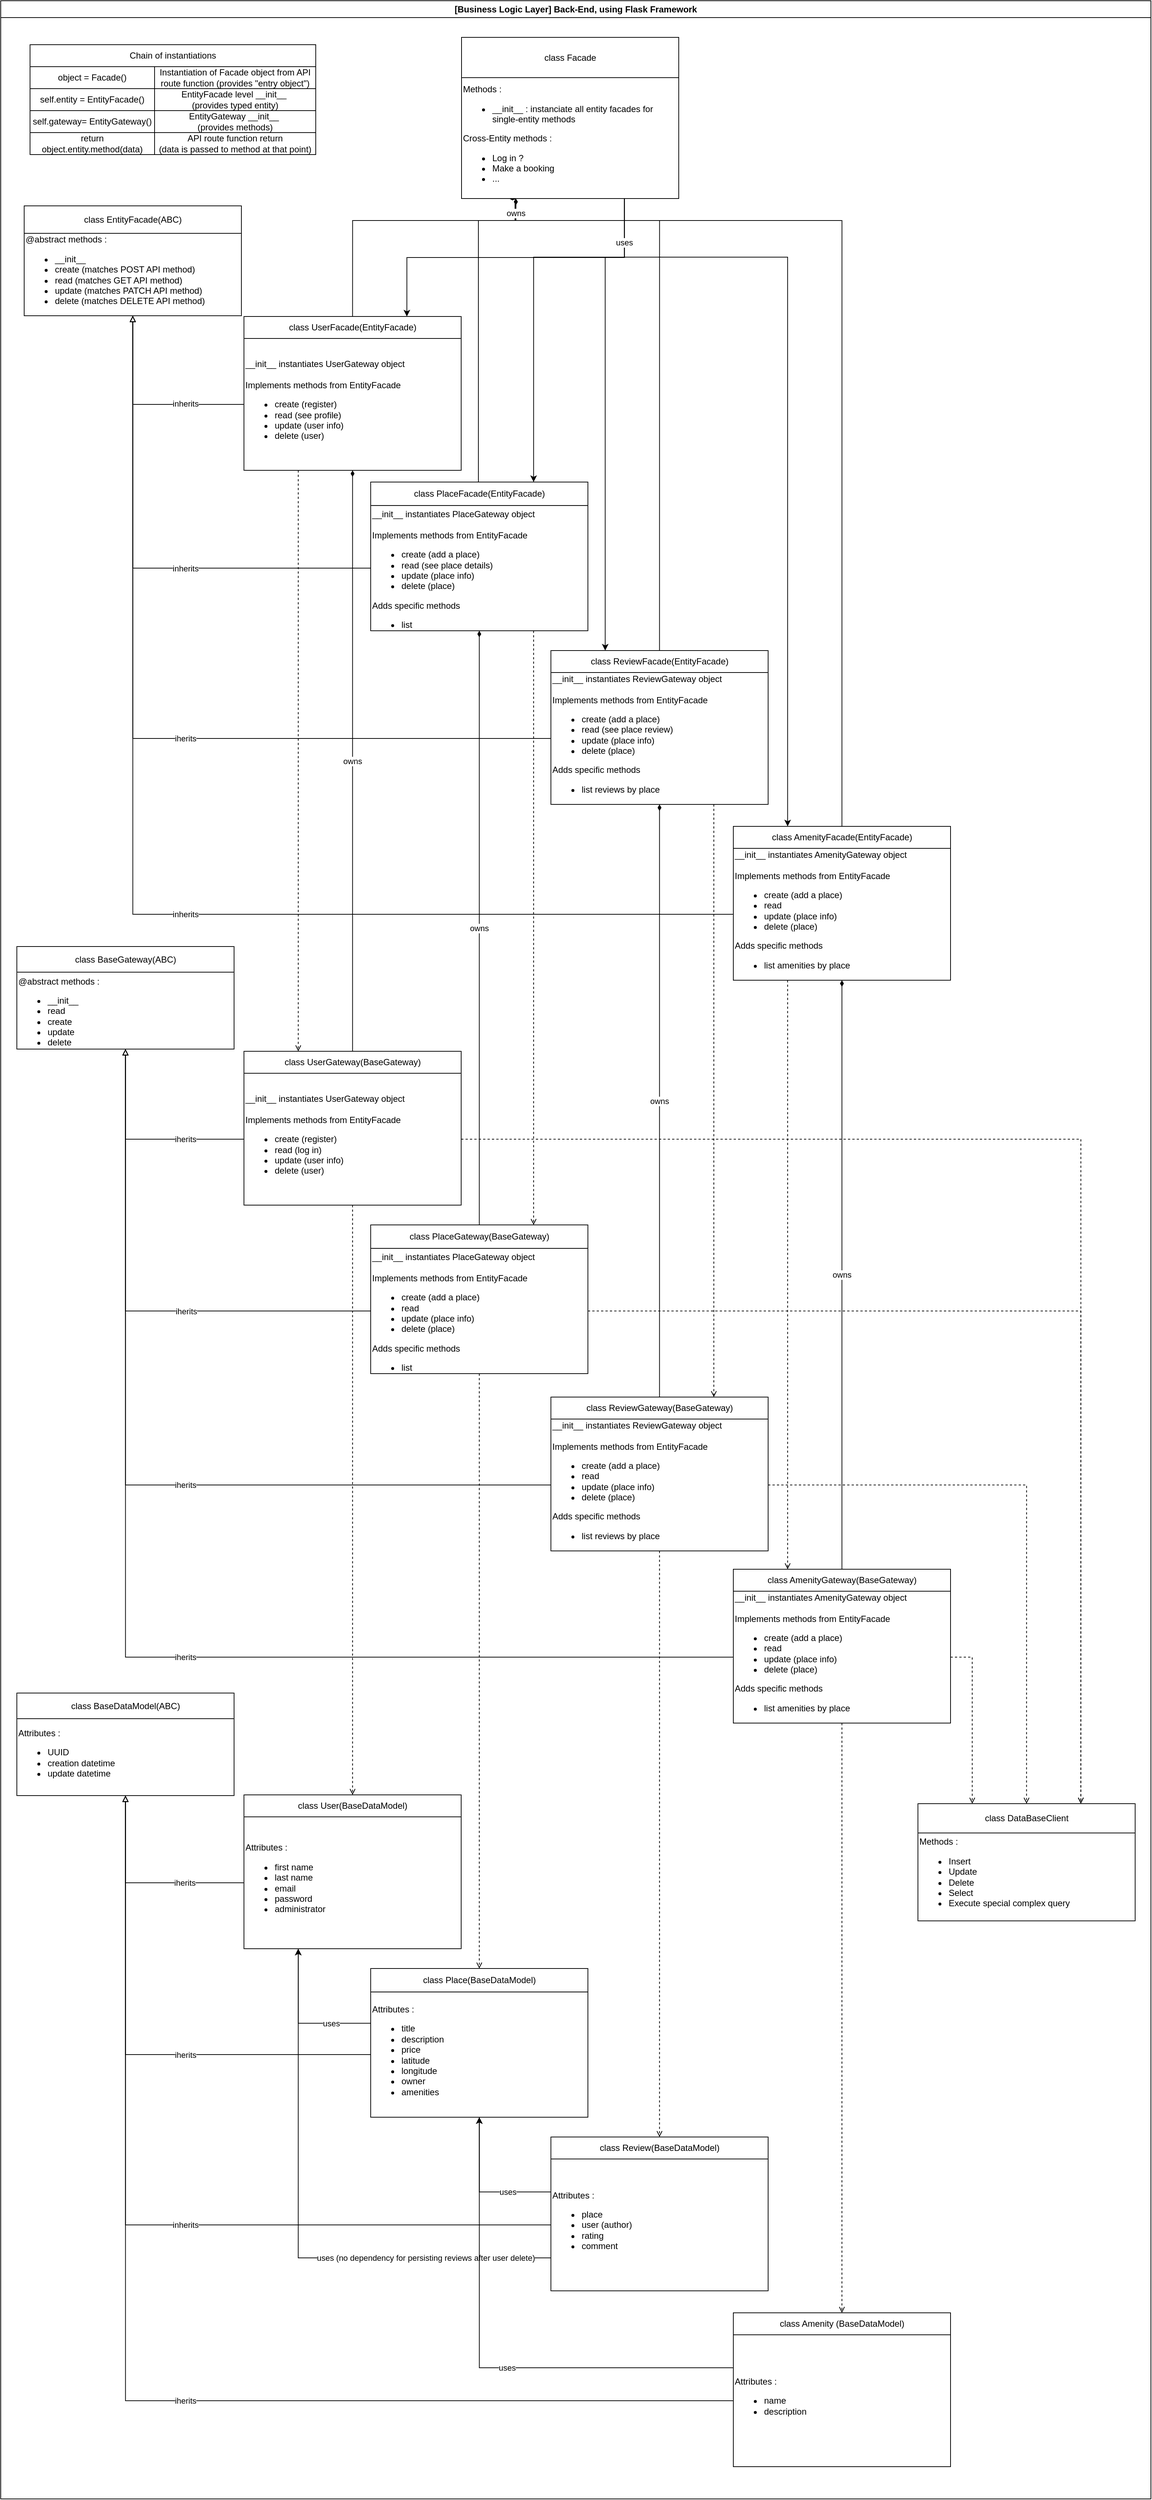 <mxfile version="26.0.14">
  <diagram name="Page-1" id="4iQGp0F2QipZq8b3e1VB">
    <mxGraphModel dx="1653" dy="1594" grid="1" gridSize="10" guides="1" tooltips="1" connect="1" arrows="1" fold="1" page="1" pageScale="1" pageWidth="850" pageHeight="1100" math="0" shadow="0">
      <root>
        <mxCell id="0" />
        <mxCell id="1" parent="0" />
        <mxCell id="23l5F8uYKbvvebpErHvh-3" value="[Business Logic Layer] Back-End, using Flask Framework" style="swimlane;whiteSpace=wrap;html=1;" parent="1" vertex="1">
          <mxGeometry x="-360" y="10" width="1570" height="3410" as="geometry">
            <mxRectangle x="243" y="310" width="350" height="30" as="alternateBounds" />
          </mxGeometry>
        </mxCell>
        <mxCell id="23l5F8uYKbvvebpErHvh-7" value="" style="group" parent="23l5F8uYKbvvebpErHvh-3" connectable="0" vertex="1">
          <mxGeometry x="332" y="431" width="296.5" height="210" as="geometry" />
        </mxCell>
        <mxCell id="23l5F8uYKbvvebpErHvh-8" value="" style="group" parent="23l5F8uYKbvvebpErHvh-7" connectable="0" vertex="1">
          <mxGeometry width="296.5" height="210" as="geometry" />
        </mxCell>
        <mxCell id="23l5F8uYKbvvebpErHvh-9" value="" style="group" parent="23l5F8uYKbvvebpErHvh-8" connectable="0" vertex="1">
          <mxGeometry width="296.5" height="210" as="geometry" />
        </mxCell>
        <mxCell id="23l5F8uYKbvvebpErHvh-10" value="class UserFacade(EntityFacade)" style="rounded=0;whiteSpace=wrap;html=1;" parent="23l5F8uYKbvvebpErHvh-9" vertex="1">
          <mxGeometry width="296.5" height="30" as="geometry" />
        </mxCell>
        <mxCell id="23l5F8uYKbvvebpErHvh-11" value="__init__ instantiates UserGateway object&lt;br&gt;&lt;br&gt;Implements methods from EntityFacade&lt;br&gt;&lt;ul&gt;&lt;li&gt;create (register)&lt;/li&gt;&lt;li&gt;read (see profile)&lt;/li&gt;&lt;li&gt;update (user info)&lt;/li&gt;&lt;li&gt;delete (user)&lt;/li&gt;&lt;/ul&gt;" style="rounded=0;whiteSpace=wrap;html=1;align=left;" parent="23l5F8uYKbvvebpErHvh-9" vertex="1">
          <mxGeometry y="30" width="296.5" height="180" as="geometry" />
        </mxCell>
        <mxCell id="23l5F8uYKbvvebpErHvh-15" value="" style="group" parent="23l5F8uYKbvvebpErHvh-3" connectable="0" vertex="1">
          <mxGeometry x="751" y="887" width="296.5" height="210" as="geometry" />
        </mxCell>
        <mxCell id="23l5F8uYKbvvebpErHvh-16" value="class ReviewFacade(EntityFacade)" style="rounded=0;whiteSpace=wrap;html=1;" parent="23l5F8uYKbvvebpErHvh-15" vertex="1">
          <mxGeometry width="296.5" height="30" as="geometry" />
        </mxCell>
        <mxCell id="23l5F8uYKbvvebpErHvh-17" value="&lt;br&gt;__init__ instantiates ReviewGateway object&lt;br&gt;&lt;br&gt;Implements methods from EntityFacade&lt;br&gt;&lt;ul&gt;&lt;li&gt;create (add a place)&lt;/li&gt;&lt;li&gt;read (see place review)&lt;/li&gt;&lt;li&gt;update (place info)&lt;/li&gt;&lt;li&gt;delete (place)&lt;/li&gt;&lt;/ul&gt;Adds specific methods&lt;br&gt;&lt;ul&gt;&lt;li&gt;list reviews by place&lt;/li&gt;&lt;/ul&gt;&lt;div&gt;&lt;br&gt;&lt;/div&gt;" style="rounded=0;whiteSpace=wrap;html=1;align=left;" parent="23l5F8uYKbvvebpErHvh-15" vertex="1">
          <mxGeometry y="30" width="296.5" height="180" as="geometry" />
        </mxCell>
        <mxCell id="23l5F8uYKbvvebpErHvh-18" style="edgeStyle=orthogonalEdgeStyle;rounded=0;orthogonalLoop=1;jettySize=auto;html=1;exitX=0.25;exitY=1;exitDx=0;exitDy=0;entryX=0.5;entryY=0;entryDx=0;entryDy=0;startArrow=diamondThin;startFill=1;endArrow=none;endFill=0;" parent="23l5F8uYKbvvebpErHvh-3" source="23l5F8uYKbvvebpErHvh-21" target="23l5F8uYKbvvebpErHvh-10" edge="1">
          <mxGeometry relative="1" as="geometry">
            <Array as="points">
              <mxPoint x="702" y="300" />
              <mxPoint x="480" y="300" />
            </Array>
          </mxGeometry>
        </mxCell>
        <mxCell id="23l5F8uYKbvvebpErHvh-19" value="" style="group" parent="23l5F8uYKbvvebpErHvh-3" connectable="0" vertex="1">
          <mxGeometry x="629" y="50" width="296.5" height="220" as="geometry" />
        </mxCell>
        <mxCell id="23l5F8uYKbvvebpErHvh-20" value="class Facade" style="rounded=0;whiteSpace=wrap;html=1;" parent="23l5F8uYKbvvebpErHvh-19" vertex="1">
          <mxGeometry width="296.5" height="55" as="geometry" />
        </mxCell>
        <mxCell id="23l5F8uYKbvvebpErHvh-21" value="&lt;div&gt;Methods :&lt;/div&gt;&lt;div&gt;&lt;ul&gt;&lt;li&gt;__init__ : instanciate all entity facades for single-entity methods&lt;/li&gt;&lt;/ul&gt;&lt;div&gt;Cross-Entity methods :&lt;/div&gt;&lt;/div&gt;&lt;div&gt;&lt;ul&gt;&lt;li&gt;Log in ?&lt;/li&gt;&lt;li&gt;Make a booking&lt;/li&gt;&lt;li&gt;...&lt;/li&gt;&lt;/ul&gt;&lt;/div&gt;" style="rounded=0;whiteSpace=wrap;html=1;align=left;" parent="23l5F8uYKbvvebpErHvh-19" vertex="1">
          <mxGeometry y="55" width="296.5" height="165" as="geometry" />
        </mxCell>
        <mxCell id="23l5F8uYKbvvebpErHvh-22" style="edgeStyle=orthogonalEdgeStyle;rounded=0;orthogonalLoop=1;jettySize=auto;html=1;exitX=0.25;exitY=1;exitDx=0;exitDy=0;entryX=0.5;entryY=0;entryDx=0;entryDy=0;startArrow=diamondThin;startFill=1;endArrow=none;endFill=0;" parent="23l5F8uYKbvvebpErHvh-3" source="23l5F8uYKbvvebpErHvh-21" target="23l5F8uYKbvvebpErHvh-13" edge="1">
          <mxGeometry relative="1" as="geometry">
            <Array as="points">
              <mxPoint x="703" y="300" />
              <mxPoint x="652" y="300" />
              <mxPoint x="652" y="657" />
            </Array>
          </mxGeometry>
        </mxCell>
        <mxCell id="23l5F8uYKbvvebpErHvh-23" style="edgeStyle=orthogonalEdgeStyle;rounded=0;orthogonalLoop=1;jettySize=auto;html=1;exitX=0.25;exitY=1;exitDx=0;exitDy=0;entryX=0.5;entryY=0;entryDx=0;entryDy=0;startArrow=diamondThin;startFill=1;endArrow=none;endFill=0;" parent="23l5F8uYKbvvebpErHvh-3" source="23l5F8uYKbvvebpErHvh-21" target="23l5F8uYKbvvebpErHvh-16" edge="1">
          <mxGeometry relative="1" as="geometry">
            <Array as="points">
              <mxPoint x="703" y="300" />
              <mxPoint x="899" y="300" />
            </Array>
          </mxGeometry>
        </mxCell>
        <mxCell id="23l5F8uYKbvvebpErHvh-29" value="inherits" style="edgeStyle=orthogonalEdgeStyle;rounded=0;orthogonalLoop=1;jettySize=auto;html=1;exitX=0.5;exitY=1;exitDx=0;exitDy=0;entryX=0;entryY=0.5;entryDx=0;entryDy=0;endArrow=none;endFill=0;startArrow=block;startFill=0;" parent="23l5F8uYKbvvebpErHvh-3" source="23l5F8uYKbvvebpErHvh-28" target="23l5F8uYKbvvebpErHvh-11" edge="1">
          <mxGeometry x="0.413" y="1" relative="1" as="geometry">
            <mxPoint as="offset" />
          </mxGeometry>
        </mxCell>
        <mxCell id="23l5F8uYKbvvebpErHvh-30" value="inherits" style="edgeStyle=orthogonalEdgeStyle;rounded=0;orthogonalLoop=1;jettySize=auto;html=1;exitX=0.5;exitY=1;exitDx=0;exitDy=0;entryX=0;entryY=0.5;entryDx=0;entryDy=0;endArrow=none;endFill=0;startArrow=block;startFill=0;" parent="23l5F8uYKbvvebpErHvh-3" source="23l5F8uYKbvvebpErHvh-28" target="23l5F8uYKbvvebpErHvh-14" edge="1">
          <mxGeometry x="0.244" relative="1" as="geometry">
            <mxPoint as="offset" />
          </mxGeometry>
        </mxCell>
        <mxCell id="23l5F8uYKbvvebpErHvh-31" value="iherits" style="edgeStyle=orthogonalEdgeStyle;rounded=0;orthogonalLoop=1;jettySize=auto;html=1;exitX=0.5;exitY=1;exitDx=0;exitDy=0;entryX=0;entryY=0.5;entryDx=0;entryDy=0;endArrow=none;endFill=0;startArrow=block;startFill=0;" parent="23l5F8uYKbvvebpErHvh-3" source="23l5F8uYKbvvebpErHvh-28" target="23l5F8uYKbvvebpErHvh-17" edge="1">
          <mxGeometry x="0.131" relative="1" as="geometry">
            <mxPoint as="offset" />
          </mxGeometry>
        </mxCell>
        <mxCell id="23l5F8uYKbvvebpErHvh-32" value="inherits" style="edgeStyle=orthogonalEdgeStyle;rounded=0;orthogonalLoop=1;jettySize=auto;html=1;exitX=0.5;exitY=1;exitDx=0;exitDy=0;entryX=0;entryY=0.5;entryDx=0;entryDy=0;endArrow=none;endFill=0;startArrow=block;startFill=0;" parent="23l5F8uYKbvvebpErHvh-3" source="23l5F8uYKbvvebpErHvh-28" target="23l5F8uYKbvvebpErHvh-40" edge="1">
          <mxGeometry x="0.086" relative="1" as="geometry">
            <mxPoint x="884" y="1105" as="targetPoint" />
            <mxPoint as="offset" />
          </mxGeometry>
        </mxCell>
        <mxCell id="23l5F8uYKbvvebpErHvh-38" value="" style="group" parent="23l5F8uYKbvvebpErHvh-3" connectable="0" vertex="1">
          <mxGeometry x="1000" y="1127" width="296.5" height="210" as="geometry" />
        </mxCell>
        <mxCell id="23l5F8uYKbvvebpErHvh-39" value="class AmenityFacade(EntityFacade)" style="rounded=0;whiteSpace=wrap;html=1;" parent="23l5F8uYKbvvebpErHvh-38" vertex="1">
          <mxGeometry width="296.5" height="30" as="geometry" />
        </mxCell>
        <mxCell id="23l5F8uYKbvvebpErHvh-40" value="&lt;br&gt;__init__ instantiates AmenityGateway object&lt;br&gt;&lt;br&gt;Implements methods from EntityFacade&lt;br&gt;&lt;ul&gt;&lt;li&gt;create (add a place)&lt;/li&gt;&lt;li&gt;read&lt;/li&gt;&lt;li&gt;update (place info)&lt;/li&gt;&lt;li&gt;delete (place)&lt;/li&gt;&lt;/ul&gt;Adds specific methods&lt;br&gt;&lt;ul&gt;&lt;li&gt;list amenities by place&lt;/li&gt;&lt;/ul&gt;&lt;div&gt;&lt;br&gt;&lt;/div&gt;" style="rounded=0;whiteSpace=wrap;html=1;align=left;" parent="23l5F8uYKbvvebpErHvh-38" vertex="1">
          <mxGeometry y="30" width="296.5" height="180" as="geometry" />
        </mxCell>
        <mxCell id="23l5F8uYKbvvebpErHvh-57" value="" style="group" parent="23l5F8uYKbvvebpErHvh-3" connectable="0" vertex="1">
          <mxGeometry x="22" y="2270" width="296.5" height="180" as="geometry" />
        </mxCell>
        <mxCell id="23l5F8uYKbvvebpErHvh-43" value="" style="group" parent="23l5F8uYKbvvebpErHvh-57" connectable="0" vertex="1">
          <mxGeometry y="40" width="296.5" height="140" as="geometry" />
        </mxCell>
        <mxCell id="23l5F8uYKbvvebpErHvh-44" value="" style="group" parent="23l5F8uYKbvvebpErHvh-43" connectable="0" vertex="1">
          <mxGeometry width="296.5" height="140" as="geometry" />
        </mxCell>
        <mxCell id="23l5F8uYKbvvebpErHvh-45" value="class BaseDataModel(ABC)" style="rounded=0;whiteSpace=wrap;html=1;" parent="23l5F8uYKbvvebpErHvh-44" vertex="1">
          <mxGeometry width="296.5" height="35" as="geometry" />
        </mxCell>
        <mxCell id="23l5F8uYKbvvebpErHvh-46" value="&lt;div&gt;Attributes :&lt;/div&gt;&lt;div&gt;&lt;ul&gt;&lt;li&gt;UUID&lt;/li&gt;&lt;li&gt;creation datetime&lt;/li&gt;&lt;li&gt;update datetime&lt;/li&gt;&lt;/ul&gt;&lt;/div&gt;" style="rounded=0;whiteSpace=wrap;html=1;align=left;" parent="23l5F8uYKbvvebpErHvh-44" vertex="1">
          <mxGeometry y="35" width="296.5" height="105" as="geometry" />
        </mxCell>
        <mxCell id="23l5F8uYKbvvebpErHvh-74" value="iherits" style="edgeStyle=orthogonalEdgeStyle;rounded=0;orthogonalLoop=1;jettySize=auto;html=1;exitX=0.5;exitY=1;exitDx=0;exitDy=0;entryX=0;entryY=0.5;entryDx=0;entryDy=0;endArrow=none;endFill=0;startArrow=block;startFill=0;" parent="23l5F8uYKbvvebpErHvh-3" source="23l5F8uYKbvvebpErHvh-37" target="23l5F8uYKbvvebpErHvh-62" edge="1">
          <mxGeometry x="0.438" relative="1" as="geometry">
            <mxPoint as="offset" />
          </mxGeometry>
        </mxCell>
        <mxCell id="23l5F8uYKbvvebpErHvh-75" value="iherits" style="edgeStyle=orthogonalEdgeStyle;rounded=0;orthogonalLoop=1;jettySize=auto;html=1;exitX=0.5;exitY=1;exitDx=0;exitDy=0;entryX=0;entryY=0.5;entryDx=0;entryDy=0;endArrow=none;endFill=0;startArrow=block;startFill=0;" parent="23l5F8uYKbvvebpErHvh-3" source="23l5F8uYKbvvebpErHvh-37" target="23l5F8uYKbvvebpErHvh-65" edge="1">
          <mxGeometry x="0.269" relative="1" as="geometry">
            <mxPoint x="1" as="offset" />
          </mxGeometry>
        </mxCell>
        <mxCell id="23l5F8uYKbvvebpErHvh-76" value="iherits" style="edgeStyle=orthogonalEdgeStyle;rounded=0;orthogonalLoop=1;jettySize=auto;html=1;exitX=0.5;exitY=1;exitDx=0;exitDy=0;entryX=0;entryY=0.5;entryDx=0;entryDy=0;endArrow=none;endFill=0;startArrow=block;startFill=0;" parent="23l5F8uYKbvvebpErHvh-3" source="23l5F8uYKbvvebpErHvh-37" target="23l5F8uYKbvvebpErHvh-68" edge="1">
          <mxGeometry x="0.151" relative="1" as="geometry">
            <mxPoint as="offset" />
          </mxGeometry>
        </mxCell>
        <mxCell id="23l5F8uYKbvvebpErHvh-77" value="iherits" style="edgeStyle=orthogonalEdgeStyle;rounded=0;orthogonalLoop=1;jettySize=auto;html=1;exitX=0.5;exitY=1;exitDx=0;exitDy=0;entryX=0;entryY=0.5;entryDx=0;entryDy=0;endArrow=none;endFill=0;startArrow=block;startFill=0;" parent="23l5F8uYKbvvebpErHvh-3" source="23l5F8uYKbvvebpErHvh-37" target="23l5F8uYKbvvebpErHvh-71" edge="1">
          <mxGeometry x="0.099" relative="1" as="geometry">
            <mxPoint x="232" y="2130" as="targetPoint" />
            <mxPoint as="offset" />
          </mxGeometry>
        </mxCell>
        <mxCell id="23l5F8uYKbvvebpErHvh-58" value="" style="group" parent="23l5F8uYKbvvebpErHvh-3" connectable="0" vertex="1">
          <mxGeometry x="332" y="1434" width="296.5" height="210" as="geometry" />
        </mxCell>
        <mxCell id="23l5F8uYKbvvebpErHvh-59" value="" style="group" parent="23l5F8uYKbvvebpErHvh-58" connectable="0" vertex="1">
          <mxGeometry width="296.5" height="210" as="geometry" />
        </mxCell>
        <mxCell id="23l5F8uYKbvvebpErHvh-60" value="" style="group" parent="23l5F8uYKbvvebpErHvh-59" connectable="0" vertex="1">
          <mxGeometry width="296.5" height="210" as="geometry" />
        </mxCell>
        <mxCell id="23l5F8uYKbvvebpErHvh-78" value="" style="group" parent="23l5F8uYKbvvebpErHvh-60" connectable="0" vertex="1">
          <mxGeometry width="296.5" height="210" as="geometry" />
        </mxCell>
        <mxCell id="23l5F8uYKbvvebpErHvh-61" value="class UserGateway(BaseGateway)" style="rounded=0;whiteSpace=wrap;html=1;" parent="23l5F8uYKbvvebpErHvh-78" vertex="1">
          <mxGeometry width="296.5" height="30" as="geometry" />
        </mxCell>
        <mxCell id="23l5F8uYKbvvebpErHvh-62" value="__init__ instantiates UserGateway object&lt;br&gt;&lt;br&gt;Implements methods from EntityFacade&lt;br&gt;&lt;ul&gt;&lt;li&gt;create (register)&lt;/li&gt;&lt;li&gt;read (log in)&lt;/li&gt;&lt;li&gt;update (user info)&lt;/li&gt;&lt;li&gt;delete (user)&lt;/li&gt;&lt;/ul&gt;" style="rounded=0;whiteSpace=wrap;html=1;align=left;" parent="23l5F8uYKbvvebpErHvh-78" vertex="1">
          <mxGeometry y="30" width="296.5" height="180" as="geometry" />
        </mxCell>
        <mxCell id="23l5F8uYKbvvebpErHvh-63" value="" style="group" parent="23l5F8uYKbvvebpErHvh-3" connectable="0" vertex="1">
          <mxGeometry x="505" y="1671" width="296.5" height="203" as="geometry" />
        </mxCell>
        <mxCell id="23l5F8uYKbvvebpErHvh-64" value="class PlaceGateway(BaseGateway)" style="rounded=0;whiteSpace=wrap;html=1;" parent="23l5F8uYKbvvebpErHvh-63" vertex="1">
          <mxGeometry width="296.5" height="32.053" as="geometry" />
        </mxCell>
        <mxCell id="23l5F8uYKbvvebpErHvh-65" value="&lt;br&gt;&lt;br&gt;__init__ instantiates PlaceGateway object&lt;br&gt;&lt;br&gt;Implements methods from EntityFacade&lt;br&gt;&lt;ul&gt;&lt;li&gt;create (add a place)&lt;/li&gt;&lt;li&gt;read&lt;/li&gt;&lt;li&gt;update (place info)&lt;/li&gt;&lt;li&gt;delete (place)&lt;/li&gt;&lt;/ul&gt;Adds specific methods&lt;br&gt;&lt;ul&gt;&lt;li&gt;list&lt;/li&gt;&lt;/ul&gt;&lt;div&gt;&lt;br&gt;&lt;/div&gt;" style="rounded=0;whiteSpace=wrap;html=1;align=left;" parent="23l5F8uYKbvvebpErHvh-63" vertex="1">
          <mxGeometry y="32.053" width="296.5" height="170.947" as="geometry" />
        </mxCell>
        <mxCell id="23l5F8uYKbvvebpErHvh-66" value="" style="group" parent="23l5F8uYKbvvebpErHvh-3" connectable="0" vertex="1">
          <mxGeometry x="751" y="1906" width="296.5" height="210" as="geometry" />
        </mxCell>
        <mxCell id="23l5F8uYKbvvebpErHvh-67" value="class ReviewGateway(BaseGateway)" style="rounded=0;whiteSpace=wrap;html=1;" parent="23l5F8uYKbvvebpErHvh-66" vertex="1">
          <mxGeometry width="296.5" height="30" as="geometry" />
        </mxCell>
        <mxCell id="23l5F8uYKbvvebpErHvh-68" value="&lt;br&gt;__init__ instantiates ReviewGateway object&lt;br&gt;&lt;br&gt;Implements methods from EntityFacade&lt;br&gt;&lt;ul&gt;&lt;li&gt;create (add a place)&lt;/li&gt;&lt;li&gt;read&lt;/li&gt;&lt;li&gt;update (place info)&lt;/li&gt;&lt;li&gt;delete (place)&lt;/li&gt;&lt;/ul&gt;Adds specific methods&lt;br&gt;&lt;ul&gt;&lt;li&gt;list reviews by place&lt;/li&gt;&lt;/ul&gt;&lt;div&gt;&lt;br&gt;&lt;/div&gt;" style="rounded=0;whiteSpace=wrap;html=1;align=left;" parent="23l5F8uYKbvvebpErHvh-66" vertex="1">
          <mxGeometry y="30" width="296.5" height="180" as="geometry" />
        </mxCell>
        <mxCell id="23l5F8uYKbvvebpErHvh-69" value="" style="group" parent="23l5F8uYKbvvebpErHvh-3" connectable="0" vertex="1">
          <mxGeometry x="1000" y="2141" width="296.5" height="210" as="geometry" />
        </mxCell>
        <mxCell id="23l5F8uYKbvvebpErHvh-70" value="class AmenityGateway(BaseGateway)" style="rounded=0;whiteSpace=wrap;html=1;" parent="23l5F8uYKbvvebpErHvh-69" vertex="1">
          <mxGeometry width="296.5" height="30" as="geometry" />
        </mxCell>
        <mxCell id="23l5F8uYKbvvebpErHvh-71" value="&lt;br&gt;__init__ instantiates AmenityGateway object&lt;br&gt;&lt;br&gt;Implements methods from EntityFacade&lt;br&gt;&lt;ul&gt;&lt;li&gt;create (add a place)&lt;/li&gt;&lt;li&gt;read&lt;/li&gt;&lt;li&gt;update (place info)&lt;/li&gt;&lt;li&gt;delete (place)&lt;/li&gt;&lt;/ul&gt;Adds specific methods&lt;br&gt;&lt;ul&gt;&lt;li&gt;list amenities by place&lt;/li&gt;&lt;/ul&gt;&lt;div&gt;&lt;br&gt;&lt;/div&gt;" style="rounded=0;whiteSpace=wrap;html=1;align=left;" parent="23l5F8uYKbvvebpErHvh-69" vertex="1">
          <mxGeometry y="30" width="296.5" height="180" as="geometry" />
        </mxCell>
        <mxCell id="23l5F8uYKbvvebpErHvh-79" value="" style="group" parent="23l5F8uYKbvvebpErHvh-3" connectable="0" vertex="1">
          <mxGeometry x="505" y="657" width="296.5" height="203" as="geometry" />
        </mxCell>
        <mxCell id="23l5F8uYKbvvebpErHvh-13" value="class PlaceFacade(EntityFacade)" style="rounded=0;whiteSpace=wrap;html=1;" parent="23l5F8uYKbvvebpErHvh-79" vertex="1">
          <mxGeometry width="296.5" height="32.053" as="geometry" />
        </mxCell>
        <mxCell id="23l5F8uYKbvvebpErHvh-14" value="&lt;br&gt;&lt;br&gt;__init__ instantiates PlaceGateway object&lt;br&gt;&lt;br&gt;Implements methods from EntityFacade&lt;br&gt;&lt;ul&gt;&lt;li&gt;create (add a place)&lt;/li&gt;&lt;li&gt;read (see place details)&lt;/li&gt;&lt;li&gt;update (place info)&lt;/li&gt;&lt;li&gt;delete (place)&lt;/li&gt;&lt;/ul&gt;Adds specific methods&lt;br&gt;&lt;ul&gt;&lt;li&gt;list&lt;/li&gt;&lt;/ul&gt;&lt;div&gt;&lt;br&gt;&lt;/div&gt;" style="rounded=0;whiteSpace=wrap;html=1;align=left;" parent="23l5F8uYKbvvebpErHvh-79" vertex="1">
          <mxGeometry y="32.053" width="296.5" height="170.947" as="geometry" />
        </mxCell>
        <mxCell id="23l5F8uYKbvvebpErHvh-80" value="owns" style="edgeStyle=orthogonalEdgeStyle;rounded=0;orthogonalLoop=1;jettySize=auto;html=1;exitX=0.5;exitY=1;exitDx=0;exitDy=0;entryX=0.5;entryY=0;entryDx=0;entryDy=0;endArrow=none;endFill=0;startArrow=diamondThin;startFill=1;" parent="23l5F8uYKbvvebpErHvh-3" source="23l5F8uYKbvvebpErHvh-11" target="23l5F8uYKbvvebpErHvh-61" edge="1">
          <mxGeometry relative="1" as="geometry" />
        </mxCell>
        <mxCell id="23l5F8uYKbvvebpErHvh-81" value="owns" style="edgeStyle=orthogonalEdgeStyle;rounded=0;orthogonalLoop=1;jettySize=auto;html=1;exitX=0.5;exitY=1;exitDx=0;exitDy=0;entryX=0.5;entryY=0;entryDx=0;entryDy=0;startArrow=diamondThin;startFill=1;endArrow=none;endFill=0;" parent="23l5F8uYKbvvebpErHvh-3" source="23l5F8uYKbvvebpErHvh-14" target="23l5F8uYKbvvebpErHvh-64" edge="1">
          <mxGeometry relative="1" as="geometry" />
        </mxCell>
        <mxCell id="23l5F8uYKbvvebpErHvh-82" value="owns" style="edgeStyle=orthogonalEdgeStyle;rounded=0;orthogonalLoop=1;jettySize=auto;html=1;exitX=0.5;exitY=1;exitDx=0;exitDy=0;entryX=0.5;entryY=0;entryDx=0;entryDy=0;endArrow=none;endFill=0;startArrow=diamondThin;startFill=1;" parent="23l5F8uYKbvvebpErHvh-3" source="23l5F8uYKbvvebpErHvh-17" target="23l5F8uYKbvvebpErHvh-67" edge="1">
          <mxGeometry relative="1" as="geometry" />
        </mxCell>
        <mxCell id="23l5F8uYKbvvebpErHvh-83" value="owns" style="edgeStyle=orthogonalEdgeStyle;rounded=0;orthogonalLoop=1;jettySize=auto;html=1;exitX=0.5;exitY=1;exitDx=0;exitDy=0;entryX=0.5;entryY=0;entryDx=0;entryDy=0;endArrow=none;endFill=0;startArrow=diamondThin;startFill=1;" parent="23l5F8uYKbvvebpErHvh-3" source="23l5F8uYKbvvebpErHvh-40" target="23l5F8uYKbvvebpErHvh-70" edge="1">
          <mxGeometry relative="1" as="geometry" />
        </mxCell>
        <mxCell id="23l5F8uYKbvvebpErHvh-84" value="" style="group" parent="23l5F8uYKbvvebpErHvh-3" connectable="0" vertex="1">
          <mxGeometry x="1000" y="3156" width="296.5" height="210" as="geometry" />
        </mxCell>
        <mxCell id="23l5F8uYKbvvebpErHvh-85" value="class Amenity (BaseDataModel)" style="rounded=0;whiteSpace=wrap;html=1;" parent="23l5F8uYKbvvebpErHvh-84" vertex="1">
          <mxGeometry width="296.5" height="30" as="geometry" />
        </mxCell>
        <mxCell id="23l5F8uYKbvvebpErHvh-86" value="&lt;div&gt;Attributes :&lt;/div&gt;&lt;div&gt;&lt;ul&gt;&lt;li&gt;name&lt;/li&gt;&lt;li&gt;description&lt;/li&gt;&lt;/ul&gt;&lt;/div&gt;" style="rounded=0;whiteSpace=wrap;html=1;align=left;" parent="23l5F8uYKbvvebpErHvh-84" vertex="1">
          <mxGeometry y="30" width="296.5" height="180" as="geometry" />
        </mxCell>
        <mxCell id="23l5F8uYKbvvebpErHvh-87" value="" style="group" parent="23l5F8uYKbvvebpErHvh-3" connectable="0" vertex="1">
          <mxGeometry x="751" y="2916" width="296.5" height="210" as="geometry" />
        </mxCell>
        <mxCell id="23l5F8uYKbvvebpErHvh-88" value="class Review(BaseDataModel)" style="rounded=0;whiteSpace=wrap;html=1;" parent="23l5F8uYKbvvebpErHvh-87" vertex="1">
          <mxGeometry width="296.5" height="30" as="geometry" />
        </mxCell>
        <mxCell id="23l5F8uYKbvvebpErHvh-89" value="&lt;div&gt;Attributes :&lt;/div&gt;&lt;div&gt;&lt;ul&gt;&lt;li&gt;place&lt;/li&gt;&lt;li&gt;user (author)&lt;/li&gt;&lt;li&gt;rating&lt;/li&gt;&lt;li&gt;comment&lt;/li&gt;&lt;/ul&gt;&lt;/div&gt;" style="rounded=0;whiteSpace=wrap;html=1;align=left;" parent="23l5F8uYKbvvebpErHvh-87" vertex="1">
          <mxGeometry y="30" width="296.5" height="180" as="geometry" />
        </mxCell>
        <mxCell id="23l5F8uYKbvvebpErHvh-90" value="" style="group" parent="23l5F8uYKbvvebpErHvh-3" connectable="0" vertex="1">
          <mxGeometry x="505" y="2686" width="296.5" height="203" as="geometry" />
        </mxCell>
        <mxCell id="23l5F8uYKbvvebpErHvh-91" value="class Place(BaseDataModel)" style="rounded=0;whiteSpace=wrap;html=1;" parent="23l5F8uYKbvvebpErHvh-90" vertex="1">
          <mxGeometry width="296.5" height="32.053" as="geometry" />
        </mxCell>
        <mxCell id="23l5F8uYKbvvebpErHvh-92" value="&lt;div&gt;Attributes :&lt;/div&gt;&lt;div&gt;&lt;ul&gt;&lt;li&gt;title&lt;/li&gt;&lt;li&gt;description&lt;/li&gt;&lt;li&gt;price&lt;/li&gt;&lt;li&gt;latitude&lt;/li&gt;&lt;li&gt;longitude&lt;/li&gt;&lt;li&gt;owner&lt;/li&gt;&lt;li&gt;amenities&lt;/li&gt;&lt;/ul&gt;&lt;/div&gt;" style="rounded=0;whiteSpace=wrap;html=1;align=left;" parent="23l5F8uYKbvvebpErHvh-90" vertex="1">
          <mxGeometry y="32.053" width="296.5" height="170.947" as="geometry" />
        </mxCell>
        <mxCell id="23l5F8uYKbvvebpErHvh-93" value="" style="group" parent="23l5F8uYKbvvebpErHvh-3" connectable="0" vertex="1">
          <mxGeometry x="332" y="2449" width="296.5" height="210" as="geometry" />
        </mxCell>
        <mxCell id="23l5F8uYKbvvebpErHvh-94" value="" style="group" parent="23l5F8uYKbvvebpErHvh-93" connectable="0" vertex="1">
          <mxGeometry width="296.5" height="210" as="geometry" />
        </mxCell>
        <mxCell id="23l5F8uYKbvvebpErHvh-95" value="" style="group" parent="23l5F8uYKbvvebpErHvh-94" connectable="0" vertex="1">
          <mxGeometry width="296.5" height="210" as="geometry" />
        </mxCell>
        <mxCell id="23l5F8uYKbvvebpErHvh-96" value="" style="group" parent="23l5F8uYKbvvebpErHvh-95" connectable="0" vertex="1">
          <mxGeometry width="296.5" height="210" as="geometry" />
        </mxCell>
        <mxCell id="23l5F8uYKbvvebpErHvh-97" value="class User(BaseDataModel)" style="rounded=0;whiteSpace=wrap;html=1;" parent="23l5F8uYKbvvebpErHvh-96" vertex="1">
          <mxGeometry width="296.5" height="30" as="geometry" />
        </mxCell>
        <mxCell id="23l5F8uYKbvvebpErHvh-98" value="Attributes :&lt;div&gt;&lt;ul&gt;&lt;li&gt;first name&lt;/li&gt;&lt;li&gt;last name&lt;/li&gt;&lt;li&gt;email&lt;/li&gt;&lt;li&gt;password&lt;/li&gt;&lt;li&gt;administrator&lt;/li&gt;&lt;/ul&gt;&lt;/div&gt;" style="rounded=0;whiteSpace=wrap;html=1;align=left;" parent="23l5F8uYKbvvebpErHvh-96" vertex="1">
          <mxGeometry y="30" width="296.5" height="180" as="geometry" />
        </mxCell>
        <mxCell id="23l5F8uYKbvvebpErHvh-99" value="iherits" style="edgeStyle=orthogonalEdgeStyle;rounded=0;orthogonalLoop=1;jettySize=auto;html=1;exitX=0.5;exitY=1;exitDx=0;exitDy=0;entryX=0;entryY=0.5;entryDx=0;entryDy=0;endArrow=none;endFill=0;startArrow=block;startFill=0;" parent="23l5F8uYKbvvebpErHvh-3" source="23l5F8uYKbvvebpErHvh-46" target="23l5F8uYKbvvebpErHvh-98" edge="1">
          <mxGeometry x="0.43" relative="1" as="geometry">
            <mxPoint x="-1" as="offset" />
          </mxGeometry>
        </mxCell>
        <mxCell id="23l5F8uYKbvvebpErHvh-100" value="iherits" style="edgeStyle=orthogonalEdgeStyle;rounded=0;orthogonalLoop=1;jettySize=auto;html=1;exitX=0.5;exitY=1;exitDx=0;exitDy=0;entryX=0;entryY=0.5;entryDx=0;entryDy=0;endArrow=none;endFill=0;startArrow=block;startFill=0;" parent="23l5F8uYKbvvebpErHvh-3" source="23l5F8uYKbvvebpErHvh-46" target="23l5F8uYKbvvebpErHvh-92" edge="1">
          <mxGeometry x="0.265" relative="1" as="geometry">
            <mxPoint as="offset" />
          </mxGeometry>
        </mxCell>
        <mxCell id="23l5F8uYKbvvebpErHvh-101" value="inherits" style="edgeStyle=orthogonalEdgeStyle;rounded=0;orthogonalLoop=1;jettySize=auto;html=1;exitX=0.5;exitY=1;exitDx=0;exitDy=0;entryX=0;entryY=0.5;entryDx=0;entryDy=0;endArrow=none;endFill=0;startArrow=block;startFill=0;" parent="23l5F8uYKbvvebpErHvh-3" source="23l5F8uYKbvvebpErHvh-46" target="23l5F8uYKbvvebpErHvh-89" edge="1">
          <mxGeometry x="0.145" relative="1" as="geometry">
            <mxPoint as="offset" />
          </mxGeometry>
        </mxCell>
        <mxCell id="23l5F8uYKbvvebpErHvh-102" value="iherits" style="edgeStyle=orthogonalEdgeStyle;rounded=0;orthogonalLoop=1;jettySize=auto;html=1;exitX=0.5;exitY=1;exitDx=0;exitDy=0;entryX=0;entryY=0.5;entryDx=0;entryDy=0;endArrow=none;endFill=0;startArrow=block;startFill=0;" parent="23l5F8uYKbvvebpErHvh-3" source="23l5F8uYKbvvebpErHvh-46" target="23l5F8uYKbvvebpErHvh-86" edge="1">
          <mxGeometry x="0.097" relative="1" as="geometry">
            <mxPoint as="offset" />
          </mxGeometry>
        </mxCell>
        <mxCell id="23l5F8uYKbvvebpErHvh-103" style="edgeStyle=orthogonalEdgeStyle;rounded=0;orthogonalLoop=1;jettySize=auto;html=1;exitX=0.5;exitY=1;exitDx=0;exitDy=0;entryX=0.5;entryY=0;entryDx=0;entryDy=0;endArrow=open;endFill=0;startArrow=none;startFill=0;dashed=1;" parent="23l5F8uYKbvvebpErHvh-3" source="23l5F8uYKbvvebpErHvh-62" target="23l5F8uYKbvvebpErHvh-97" edge="1">
          <mxGeometry relative="1" as="geometry" />
        </mxCell>
        <mxCell id="23l5F8uYKbvvebpErHvh-104" style="edgeStyle=orthogonalEdgeStyle;rounded=0;orthogonalLoop=1;jettySize=auto;html=1;exitX=0.5;exitY=1;exitDx=0;exitDy=0;entryX=0.5;entryY=0;entryDx=0;entryDy=0;endArrow=open;endFill=0;startArrow=none;startFill=0;dashed=1;" parent="23l5F8uYKbvvebpErHvh-3" source="23l5F8uYKbvvebpErHvh-65" target="23l5F8uYKbvvebpErHvh-91" edge="1">
          <mxGeometry relative="1" as="geometry" />
        </mxCell>
        <mxCell id="23l5F8uYKbvvebpErHvh-105" style="edgeStyle=orthogonalEdgeStyle;rounded=0;orthogonalLoop=1;jettySize=auto;html=1;exitX=0.5;exitY=1;exitDx=0;exitDy=0;entryX=0.5;entryY=0;entryDx=0;entryDy=0;endArrow=open;endFill=0;startArrow=none;startFill=0;dashed=1;" parent="23l5F8uYKbvvebpErHvh-3" source="23l5F8uYKbvvebpErHvh-68" target="23l5F8uYKbvvebpErHvh-88" edge="1">
          <mxGeometry relative="1" as="geometry" />
        </mxCell>
        <mxCell id="23l5F8uYKbvvebpErHvh-106" style="edgeStyle=orthogonalEdgeStyle;rounded=0;orthogonalLoop=1;jettySize=auto;html=1;exitX=0.5;exitY=1;exitDx=0;exitDy=0;entryX=0.5;entryY=0;entryDx=0;entryDy=0;endArrow=open;endFill=0;startArrow=none;startFill=0;dashed=1;" parent="23l5F8uYKbvvebpErHvh-3" source="23l5F8uYKbvvebpErHvh-71" target="23l5F8uYKbvvebpErHvh-85" edge="1">
          <mxGeometry relative="1" as="geometry" />
        </mxCell>
        <mxCell id="23l5F8uYKbvvebpErHvh-114" style="edgeStyle=orthogonalEdgeStyle;rounded=0;orthogonalLoop=1;jettySize=auto;html=1;exitX=1;exitY=0.5;exitDx=0;exitDy=0;entryX=0.75;entryY=0;entryDx=0;entryDy=0;dashed=1;endArrow=open;endFill=0;" parent="23l5F8uYKbvvebpErHvh-3" source="23l5F8uYKbvvebpErHvh-62" target="23l5F8uYKbvvebpErHvh-111" edge="1">
          <mxGeometry relative="1" as="geometry">
            <mxPoint x="1468.125" y="2460" as="targetPoint" />
          </mxGeometry>
        </mxCell>
        <mxCell id="23l5F8uYKbvvebpErHvh-115" style="edgeStyle=orthogonalEdgeStyle;rounded=0;orthogonalLoop=1;jettySize=auto;html=1;exitX=1;exitY=0.5;exitDx=0;exitDy=0;entryX=0.75;entryY=0;entryDx=0;entryDy=0;dashed=1;endArrow=open;endFill=0;" parent="23l5F8uYKbvvebpErHvh-3" source="23l5F8uYKbvvebpErHvh-65" target="23l5F8uYKbvvebpErHvh-111" edge="1">
          <mxGeometry relative="1" as="geometry">
            <mxPoint x="1400.25" y="2460" as="targetPoint" />
          </mxGeometry>
        </mxCell>
        <mxCell id="23l5F8uYKbvvebpErHvh-116" style="edgeStyle=orthogonalEdgeStyle;rounded=0;orthogonalLoop=1;jettySize=auto;html=1;exitX=1;exitY=0.5;exitDx=0;exitDy=0;entryX=0.5;entryY=0;entryDx=0;entryDy=0;dashed=1;endArrow=open;endFill=0;" parent="23l5F8uYKbvvebpErHvh-3" source="23l5F8uYKbvvebpErHvh-68" target="23l5F8uYKbvvebpErHvh-111" edge="1">
          <mxGeometry relative="1" as="geometry">
            <mxPoint x="1332.375" y="2460" as="targetPoint" />
          </mxGeometry>
        </mxCell>
        <mxCell id="23l5F8uYKbvvebpErHvh-117" style="edgeStyle=orthogonalEdgeStyle;rounded=0;orthogonalLoop=1;jettySize=auto;html=1;exitX=1;exitY=0.5;exitDx=0;exitDy=0;entryX=0.25;entryY=0;entryDx=0;entryDy=0;dashed=1;endArrow=open;endFill=0;" parent="23l5F8uYKbvvebpErHvh-3" source="23l5F8uYKbvvebpErHvh-71" target="23l5F8uYKbvvebpErHvh-111" edge="1">
          <mxGeometry relative="1" as="geometry">
            <mxPoint x="1332.375" y="2460" as="targetPoint" />
          </mxGeometry>
        </mxCell>
        <mxCell id="23l5F8uYKbvvebpErHvh-118" style="edgeStyle=orthogonalEdgeStyle;rounded=0;orthogonalLoop=1;jettySize=auto;html=1;exitX=0.25;exitY=1;exitDx=0;exitDy=0;entryX=0.25;entryY=0;entryDx=0;entryDy=0;endArrow=open;endFill=0;dashed=1;" parent="23l5F8uYKbvvebpErHvh-3" source="23l5F8uYKbvvebpErHvh-11" target="23l5F8uYKbvvebpErHvh-61" edge="1">
          <mxGeometry relative="1" as="geometry" />
        </mxCell>
        <mxCell id="23l5F8uYKbvvebpErHvh-120" style="edgeStyle=orthogonalEdgeStyle;rounded=0;orthogonalLoop=1;jettySize=auto;html=1;exitX=0.75;exitY=1;exitDx=0;exitDy=0;entryX=0.75;entryY=0;entryDx=0;entryDy=0;endArrow=open;endFill=0;dashed=1;" parent="23l5F8uYKbvvebpErHvh-3" source="23l5F8uYKbvvebpErHvh-14" target="23l5F8uYKbvvebpErHvh-64" edge="1">
          <mxGeometry relative="1" as="geometry" />
        </mxCell>
        <mxCell id="23l5F8uYKbvvebpErHvh-121" style="edgeStyle=orthogonalEdgeStyle;rounded=0;orthogonalLoop=1;jettySize=auto;html=1;exitX=0.75;exitY=1;exitDx=0;exitDy=0;entryX=0.75;entryY=0;entryDx=0;entryDy=0;endArrow=open;endFill=0;dashed=1;" parent="23l5F8uYKbvvebpErHvh-3" source="23l5F8uYKbvvebpErHvh-17" target="23l5F8uYKbvvebpErHvh-67" edge="1">
          <mxGeometry relative="1" as="geometry" />
        </mxCell>
        <mxCell id="23l5F8uYKbvvebpErHvh-122" style="edgeStyle=orthogonalEdgeStyle;rounded=0;orthogonalLoop=1;jettySize=auto;html=1;exitX=0.25;exitY=1;exitDx=0;exitDy=0;entryX=0.25;entryY=0;entryDx=0;entryDy=0;dashed=1;endArrow=open;endFill=0;" parent="23l5F8uYKbvvebpErHvh-3" source="23l5F8uYKbvvebpErHvh-40" target="23l5F8uYKbvvebpErHvh-70" edge="1">
          <mxGeometry relative="1" as="geometry" />
        </mxCell>
        <mxCell id="23l5F8uYKbvvebpErHvh-123" value="owns" style="edgeStyle=orthogonalEdgeStyle;rounded=0;orthogonalLoop=1;jettySize=auto;html=1;exitX=0.25;exitY=1;exitDx=0;exitDy=0;entryX=0.5;entryY=0;entryDx=0;entryDy=0;startArrow=diamondThin;startFill=1;endArrow=none;endFill=0;" parent="23l5F8uYKbvvebpErHvh-3" source="23l5F8uYKbvvebpErHvh-21" target="23l5F8uYKbvvebpErHvh-39" edge="1">
          <mxGeometry x="-0.969" relative="1" as="geometry">
            <Array as="points">
              <mxPoint x="703" y="300" />
              <mxPoint x="1148" y="300" />
            </Array>
            <mxPoint as="offset" />
          </mxGeometry>
        </mxCell>
        <mxCell id="23l5F8uYKbvvebpErHvh-125" style="edgeStyle=orthogonalEdgeStyle;rounded=0;orthogonalLoop=1;jettySize=auto;html=1;exitX=0.75;exitY=1;exitDx=0;exitDy=0;entryX=0.75;entryY=0;entryDx=0;entryDy=0;" parent="23l5F8uYKbvvebpErHvh-3" source="23l5F8uYKbvvebpErHvh-21" target="23l5F8uYKbvvebpErHvh-10" edge="1">
          <mxGeometry relative="1" as="geometry" />
        </mxCell>
        <mxCell id="23l5F8uYKbvvebpErHvh-126" style="edgeStyle=orthogonalEdgeStyle;rounded=0;orthogonalLoop=1;jettySize=auto;html=1;exitX=0.75;exitY=1;exitDx=0;exitDy=0;entryX=0.75;entryY=0;entryDx=0;entryDy=0;" parent="23l5F8uYKbvvebpErHvh-3" source="23l5F8uYKbvvebpErHvh-21" target="23l5F8uYKbvvebpErHvh-13" edge="1">
          <mxGeometry relative="1" as="geometry">
            <Array as="points">
              <mxPoint x="851" y="350" />
              <mxPoint x="727" y="350" />
            </Array>
          </mxGeometry>
        </mxCell>
        <mxCell id="23l5F8uYKbvvebpErHvh-127" style="edgeStyle=orthogonalEdgeStyle;rounded=0;orthogonalLoop=1;jettySize=auto;html=1;exitX=0.75;exitY=1;exitDx=0;exitDy=0;entryX=0.25;entryY=0;entryDx=0;entryDy=0;" parent="23l5F8uYKbvvebpErHvh-3" source="23l5F8uYKbvvebpErHvh-21" target="23l5F8uYKbvvebpErHvh-16" edge="1">
          <mxGeometry relative="1" as="geometry">
            <Array as="points">
              <mxPoint x="851" y="350" />
              <mxPoint x="825" y="350" />
            </Array>
          </mxGeometry>
        </mxCell>
        <mxCell id="23l5F8uYKbvvebpErHvh-128" value="uses" style="edgeStyle=orthogonalEdgeStyle;rounded=0;orthogonalLoop=1;jettySize=auto;html=1;exitX=0.75;exitY=1;exitDx=0;exitDy=0;entryX=0.25;entryY=0;entryDx=0;entryDy=0;" parent="23l5F8uYKbvvebpErHvh-3" source="23l5F8uYKbvvebpErHvh-21" target="23l5F8uYKbvvebpErHvh-39" edge="1">
          <mxGeometry x="-0.889" relative="1" as="geometry">
            <Array as="points">
              <mxPoint x="851" y="350" />
              <mxPoint x="1074" y="350" />
            </Array>
            <mxPoint as="offset" />
          </mxGeometry>
        </mxCell>
        <mxCell id="23l5F8uYKbvvebpErHvh-129" value="uses" style="edgeStyle=orthogonalEdgeStyle;rounded=0;orthogonalLoop=1;jettySize=auto;html=1;exitX=0;exitY=0.25;exitDx=0;exitDy=0;entryX=0.25;entryY=1;entryDx=0;entryDy=0;" parent="23l5F8uYKbvvebpErHvh-3" source="23l5F8uYKbvvebpErHvh-92" target="23l5F8uYKbvvebpErHvh-98" edge="1">
          <mxGeometry x="-0.472" relative="1" as="geometry">
            <mxPoint x="-1" as="offset" />
          </mxGeometry>
        </mxCell>
        <mxCell id="23l5F8uYKbvvebpErHvh-130" value="uses (no dependency for persisting reviews after user delete)" style="edgeStyle=orthogonalEdgeStyle;rounded=0;orthogonalLoop=1;jettySize=auto;html=1;exitX=0;exitY=0.75;exitDx=0;exitDy=0;entryX=0.25;entryY=1;entryDx=0;entryDy=0;" parent="23l5F8uYKbvvebpErHvh-3" source="23l5F8uYKbvvebpErHvh-89" target="23l5F8uYKbvvebpErHvh-98" edge="1">
          <mxGeometry x="-0.554" relative="1" as="geometry">
            <mxPoint as="offset" />
          </mxGeometry>
        </mxCell>
        <mxCell id="23l5F8uYKbvvebpErHvh-131" value="uses" style="edgeStyle=orthogonalEdgeStyle;rounded=0;orthogonalLoop=1;jettySize=auto;html=1;exitX=0;exitY=0.25;exitDx=0;exitDy=0;entryX=0.5;entryY=1;entryDx=0;entryDy=0;" parent="23l5F8uYKbvvebpErHvh-3" source="23l5F8uYKbvvebpErHvh-86" target="23l5F8uYKbvvebpErHvh-92" edge="1">
          <mxGeometry x="-0.106" relative="1" as="geometry">
            <mxPoint x="-1" as="offset" />
          </mxGeometry>
        </mxCell>
        <mxCell id="23l5F8uYKbvvebpErHvh-133" value="uses" style="edgeStyle=orthogonalEdgeStyle;rounded=0;orthogonalLoop=1;jettySize=auto;html=1;exitX=0;exitY=0.25;exitDx=0;exitDy=0;entryX=0.5;entryY=1;entryDx=0;entryDy=0;" parent="23l5F8uYKbvvebpErHvh-3" source="23l5F8uYKbvvebpErHvh-89" target="23l5F8uYKbvvebpErHvh-92" edge="1">
          <mxGeometry x="-0.409" relative="1" as="geometry">
            <mxPoint as="offset" />
          </mxGeometry>
        </mxCell>
        <mxCell id="23l5F8uYKbvvebpErHvh-24" value="" style="group" parent="23l5F8uYKbvvebpErHvh-3" connectable="0" vertex="1">
          <mxGeometry x="32" y="280" width="296.5" height="150" as="geometry" />
        </mxCell>
        <mxCell id="23l5F8uYKbvvebpErHvh-25" value="" style="group" parent="23l5F8uYKbvvebpErHvh-24" connectable="0" vertex="1">
          <mxGeometry width="296.5" height="150" as="geometry" />
        </mxCell>
        <mxCell id="23l5F8uYKbvvebpErHvh-26" value="" style="group" parent="23l5F8uYKbvvebpErHvh-25" connectable="0" vertex="1">
          <mxGeometry width="296.5" height="150" as="geometry" />
        </mxCell>
        <mxCell id="23l5F8uYKbvvebpErHvh-27" value="class EntityFacade(ABC)" style="rounded=0;whiteSpace=wrap;html=1;" parent="23l5F8uYKbvvebpErHvh-26" vertex="1">
          <mxGeometry width="296.5" height="37.5" as="geometry" />
        </mxCell>
        <mxCell id="23l5F8uYKbvvebpErHvh-28" value="@abstract methods :&lt;br&gt;&lt;ul&gt;&lt;li&gt;__init__&lt;/li&gt;&lt;li&gt;create (matches POST API method)&lt;/li&gt;&lt;li&gt;read (matches GET API method)&lt;/li&gt;&lt;li&gt;update (matches PATCH API method)&lt;/li&gt;&lt;li&gt;delete (matches DELETE API method)&lt;/li&gt;&lt;/ul&gt;" style="rounded=0;whiteSpace=wrap;html=1;align=left;" parent="23l5F8uYKbvvebpErHvh-26" vertex="1">
          <mxGeometry y="37.5" width="296.5" height="112.5" as="geometry" />
        </mxCell>
        <mxCell id="23l5F8uYKbvvebpErHvh-33" value="" style="group" parent="23l5F8uYKbvvebpErHvh-3" connectable="0" vertex="1">
          <mxGeometry x="22" y="1291" width="296.5" height="140" as="geometry" />
        </mxCell>
        <mxCell id="23l5F8uYKbvvebpErHvh-34" value="" style="group" parent="23l5F8uYKbvvebpErHvh-33" connectable="0" vertex="1">
          <mxGeometry width="296.5" height="140" as="geometry" />
        </mxCell>
        <mxCell id="23l5F8uYKbvvebpErHvh-35" value="" style="group" parent="23l5F8uYKbvvebpErHvh-34" connectable="0" vertex="1">
          <mxGeometry width="296.5" height="140" as="geometry" />
        </mxCell>
        <mxCell id="23l5F8uYKbvvebpErHvh-36" value="class BaseGateway(ABC)" style="rounded=0;whiteSpace=wrap;html=1;" parent="23l5F8uYKbvvebpErHvh-35" vertex="1">
          <mxGeometry width="296.5" height="35" as="geometry" />
        </mxCell>
        <mxCell id="23l5F8uYKbvvebpErHvh-37" value="&lt;div&gt;&lt;br&gt;&lt;/div&gt;@abstract methods :&lt;br&gt;&lt;ul&gt;&lt;li&gt;__init__&lt;/li&gt;&lt;li&gt;read&lt;/li&gt;&lt;li&gt;create&lt;/li&gt;&lt;li&gt;update&lt;/li&gt;&lt;li&gt;delete&lt;/li&gt;&lt;/ul&gt;" style="rounded=0;whiteSpace=wrap;html=1;align=left;" parent="23l5F8uYKbvvebpErHvh-35" vertex="1">
          <mxGeometry y="35" width="296.5" height="105" as="geometry" />
        </mxCell>
        <mxCell id="23l5F8uYKbvvebpErHvh-108" value="" style="group" parent="23l5F8uYKbvvebpErHvh-3" connectable="0" vertex="1">
          <mxGeometry x="1252" y="2461" width="296.5" height="160" as="geometry" />
        </mxCell>
        <mxCell id="23l5F8uYKbvvebpErHvh-109" value="" style="group" parent="23l5F8uYKbvvebpErHvh-108" connectable="0" vertex="1">
          <mxGeometry width="296.5" height="160" as="geometry" />
        </mxCell>
        <mxCell id="23l5F8uYKbvvebpErHvh-110" value="" style="group" parent="23l5F8uYKbvvebpErHvh-109" connectable="0" vertex="1">
          <mxGeometry width="296.5" height="160" as="geometry" />
        </mxCell>
        <mxCell id="23l5F8uYKbvvebpErHvh-111" value="class DataBaseClient" style="rounded=0;whiteSpace=wrap;html=1;" parent="23l5F8uYKbvvebpErHvh-110" vertex="1">
          <mxGeometry width="296.5" height="40" as="geometry" />
        </mxCell>
        <mxCell id="23l5F8uYKbvvebpErHvh-112" value="&lt;div&gt;Methods :&lt;/div&gt;&lt;div&gt;&lt;ul&gt;&lt;li&gt;Insert&lt;/li&gt;&lt;li&gt;Update&lt;/li&gt;&lt;li&gt;Delete&lt;/li&gt;&lt;li&gt;Select&lt;/li&gt;&lt;li&gt;Execute special complex query&lt;/li&gt;&lt;/ul&gt;&lt;/div&gt;" style="rounded=0;whiteSpace=wrap;html=1;align=left;" parent="23l5F8uYKbvvebpErHvh-110" vertex="1">
          <mxGeometry y="40" width="296.5" height="120" as="geometry" />
        </mxCell>
        <mxCell id="23l5F8uYKbvvebpErHvh-156" value="" style="group" parent="23l5F8uYKbvvebpErHvh-3" connectable="0" vertex="1">
          <mxGeometry x="40" y="60" width="390" height="150" as="geometry" />
        </mxCell>
        <mxCell id="23l5F8uYKbvvebpErHvh-157" value="Instantiation of Facade object from API route function (provides &quot;entry object&quot;)" style="rounded=0;whiteSpace=wrap;html=1;" parent="23l5F8uYKbvvebpErHvh-156" vertex="1">
          <mxGeometry x="170" y="30" width="220" height="30" as="geometry" />
        </mxCell>
        <mxCell id="23l5F8uYKbvvebpErHvh-158" value="&lt;div&gt;EntityFacade level __init__&amp;nbsp;&lt;/div&gt;&lt;div&gt;(provides typed entity)&lt;/div&gt;" style="rounded=0;whiteSpace=wrap;html=1;" parent="23l5F8uYKbvvebpErHvh-156" vertex="1">
          <mxGeometry x="170" y="60" width="220" height="30" as="geometry" />
        </mxCell>
        <mxCell id="23l5F8uYKbvvebpErHvh-159" value="&lt;div&gt;EntityGateway __init__&amp;nbsp;&lt;/div&gt;&lt;div&gt;(provides methods)&lt;/div&gt;" style="rounded=0;whiteSpace=wrap;html=1;" parent="23l5F8uYKbvvebpErHvh-156" vertex="1">
          <mxGeometry x="170" y="90" width="220" height="30" as="geometry" />
        </mxCell>
        <mxCell id="23l5F8uYKbvvebpErHvh-160" value="&lt;div&gt;API route function return&lt;/div&gt;&lt;div&gt;(data is passed to method at that point)&lt;/div&gt;" style="rounded=0;whiteSpace=wrap;html=1;" parent="23l5F8uYKbvvebpErHvh-156" vertex="1">
          <mxGeometry x="170" y="120" width="220" height="30" as="geometry" />
        </mxCell>
        <mxCell id="23l5F8uYKbvvebpErHvh-161" value="Chain of instantiations" style="rounded=0;whiteSpace=wrap;html=1;" parent="23l5F8uYKbvvebpErHvh-156" vertex="1">
          <mxGeometry width="390" height="30" as="geometry" />
        </mxCell>
        <mxCell id="23l5F8uYKbvvebpErHvh-162" value="object = Facade()" style="rounded=0;whiteSpace=wrap;html=1;" parent="23l5F8uYKbvvebpErHvh-156" vertex="1">
          <mxGeometry y="30" width="170" height="30" as="geometry" />
        </mxCell>
        <mxCell id="23l5F8uYKbvvebpErHvh-163" value="&lt;div&gt;self.entity = EntityFacade()&lt;/div&gt;" style="rounded=0;whiteSpace=wrap;html=1;" parent="23l5F8uYKbvvebpErHvh-156" vertex="1">
          <mxGeometry y="60" width="170" height="30" as="geometry" />
        </mxCell>
        <mxCell id="23l5F8uYKbvvebpErHvh-164" value="&lt;div&gt;self.gateway= EntityGateway()&lt;/div&gt;" style="rounded=0;whiteSpace=wrap;html=1;" parent="23l5F8uYKbvvebpErHvh-156" vertex="1">
          <mxGeometry y="90" width="170" height="30" as="geometry" />
        </mxCell>
        <mxCell id="23l5F8uYKbvvebpErHvh-165" value="&lt;div&gt;return object.entity.method(data)&lt;/div&gt;" style="rounded=0;whiteSpace=wrap;html=1;" parent="23l5F8uYKbvvebpErHvh-156" vertex="1">
          <mxGeometry y="120" width="170" height="30" as="geometry" />
        </mxCell>
      </root>
    </mxGraphModel>
  </diagram>
</mxfile>
